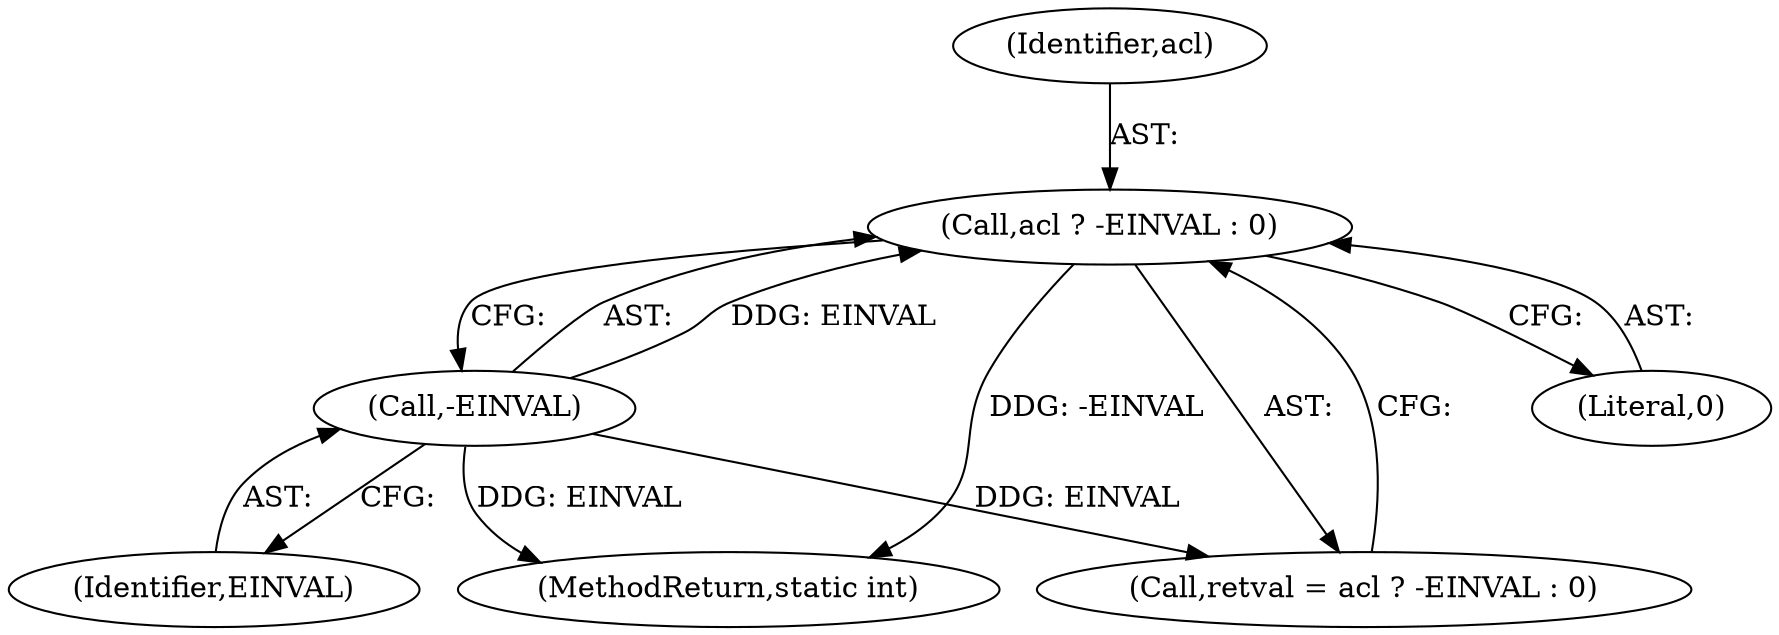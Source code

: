 digraph "0_linux_073931017b49d9458aa351605b43a7e34598caef@pointer" {
"1000241" [label="(Call,acl ? -EINVAL : 0)"];
"1000243" [label="(Call,-EINVAL)"];
"1000244" [label="(Identifier,EINVAL)"];
"1000243" [label="(Call,-EINVAL)"];
"1000274" [label="(MethodReturn,static int)"];
"1000242" [label="(Identifier,acl)"];
"1000245" [label="(Literal,0)"];
"1000241" [label="(Call,acl ? -EINVAL : 0)"];
"1000239" [label="(Call,retval = acl ? -EINVAL : 0)"];
"1000241" -> "1000239"  [label="AST: "];
"1000241" -> "1000243"  [label="CFG: "];
"1000241" -> "1000245"  [label="CFG: "];
"1000242" -> "1000241"  [label="AST: "];
"1000243" -> "1000241"  [label="AST: "];
"1000245" -> "1000241"  [label="AST: "];
"1000239" -> "1000241"  [label="CFG: "];
"1000241" -> "1000274"  [label="DDG: -EINVAL"];
"1000243" -> "1000241"  [label="DDG: EINVAL"];
"1000243" -> "1000244"  [label="CFG: "];
"1000244" -> "1000243"  [label="AST: "];
"1000243" -> "1000274"  [label="DDG: EINVAL"];
"1000243" -> "1000239"  [label="DDG: EINVAL"];
}
